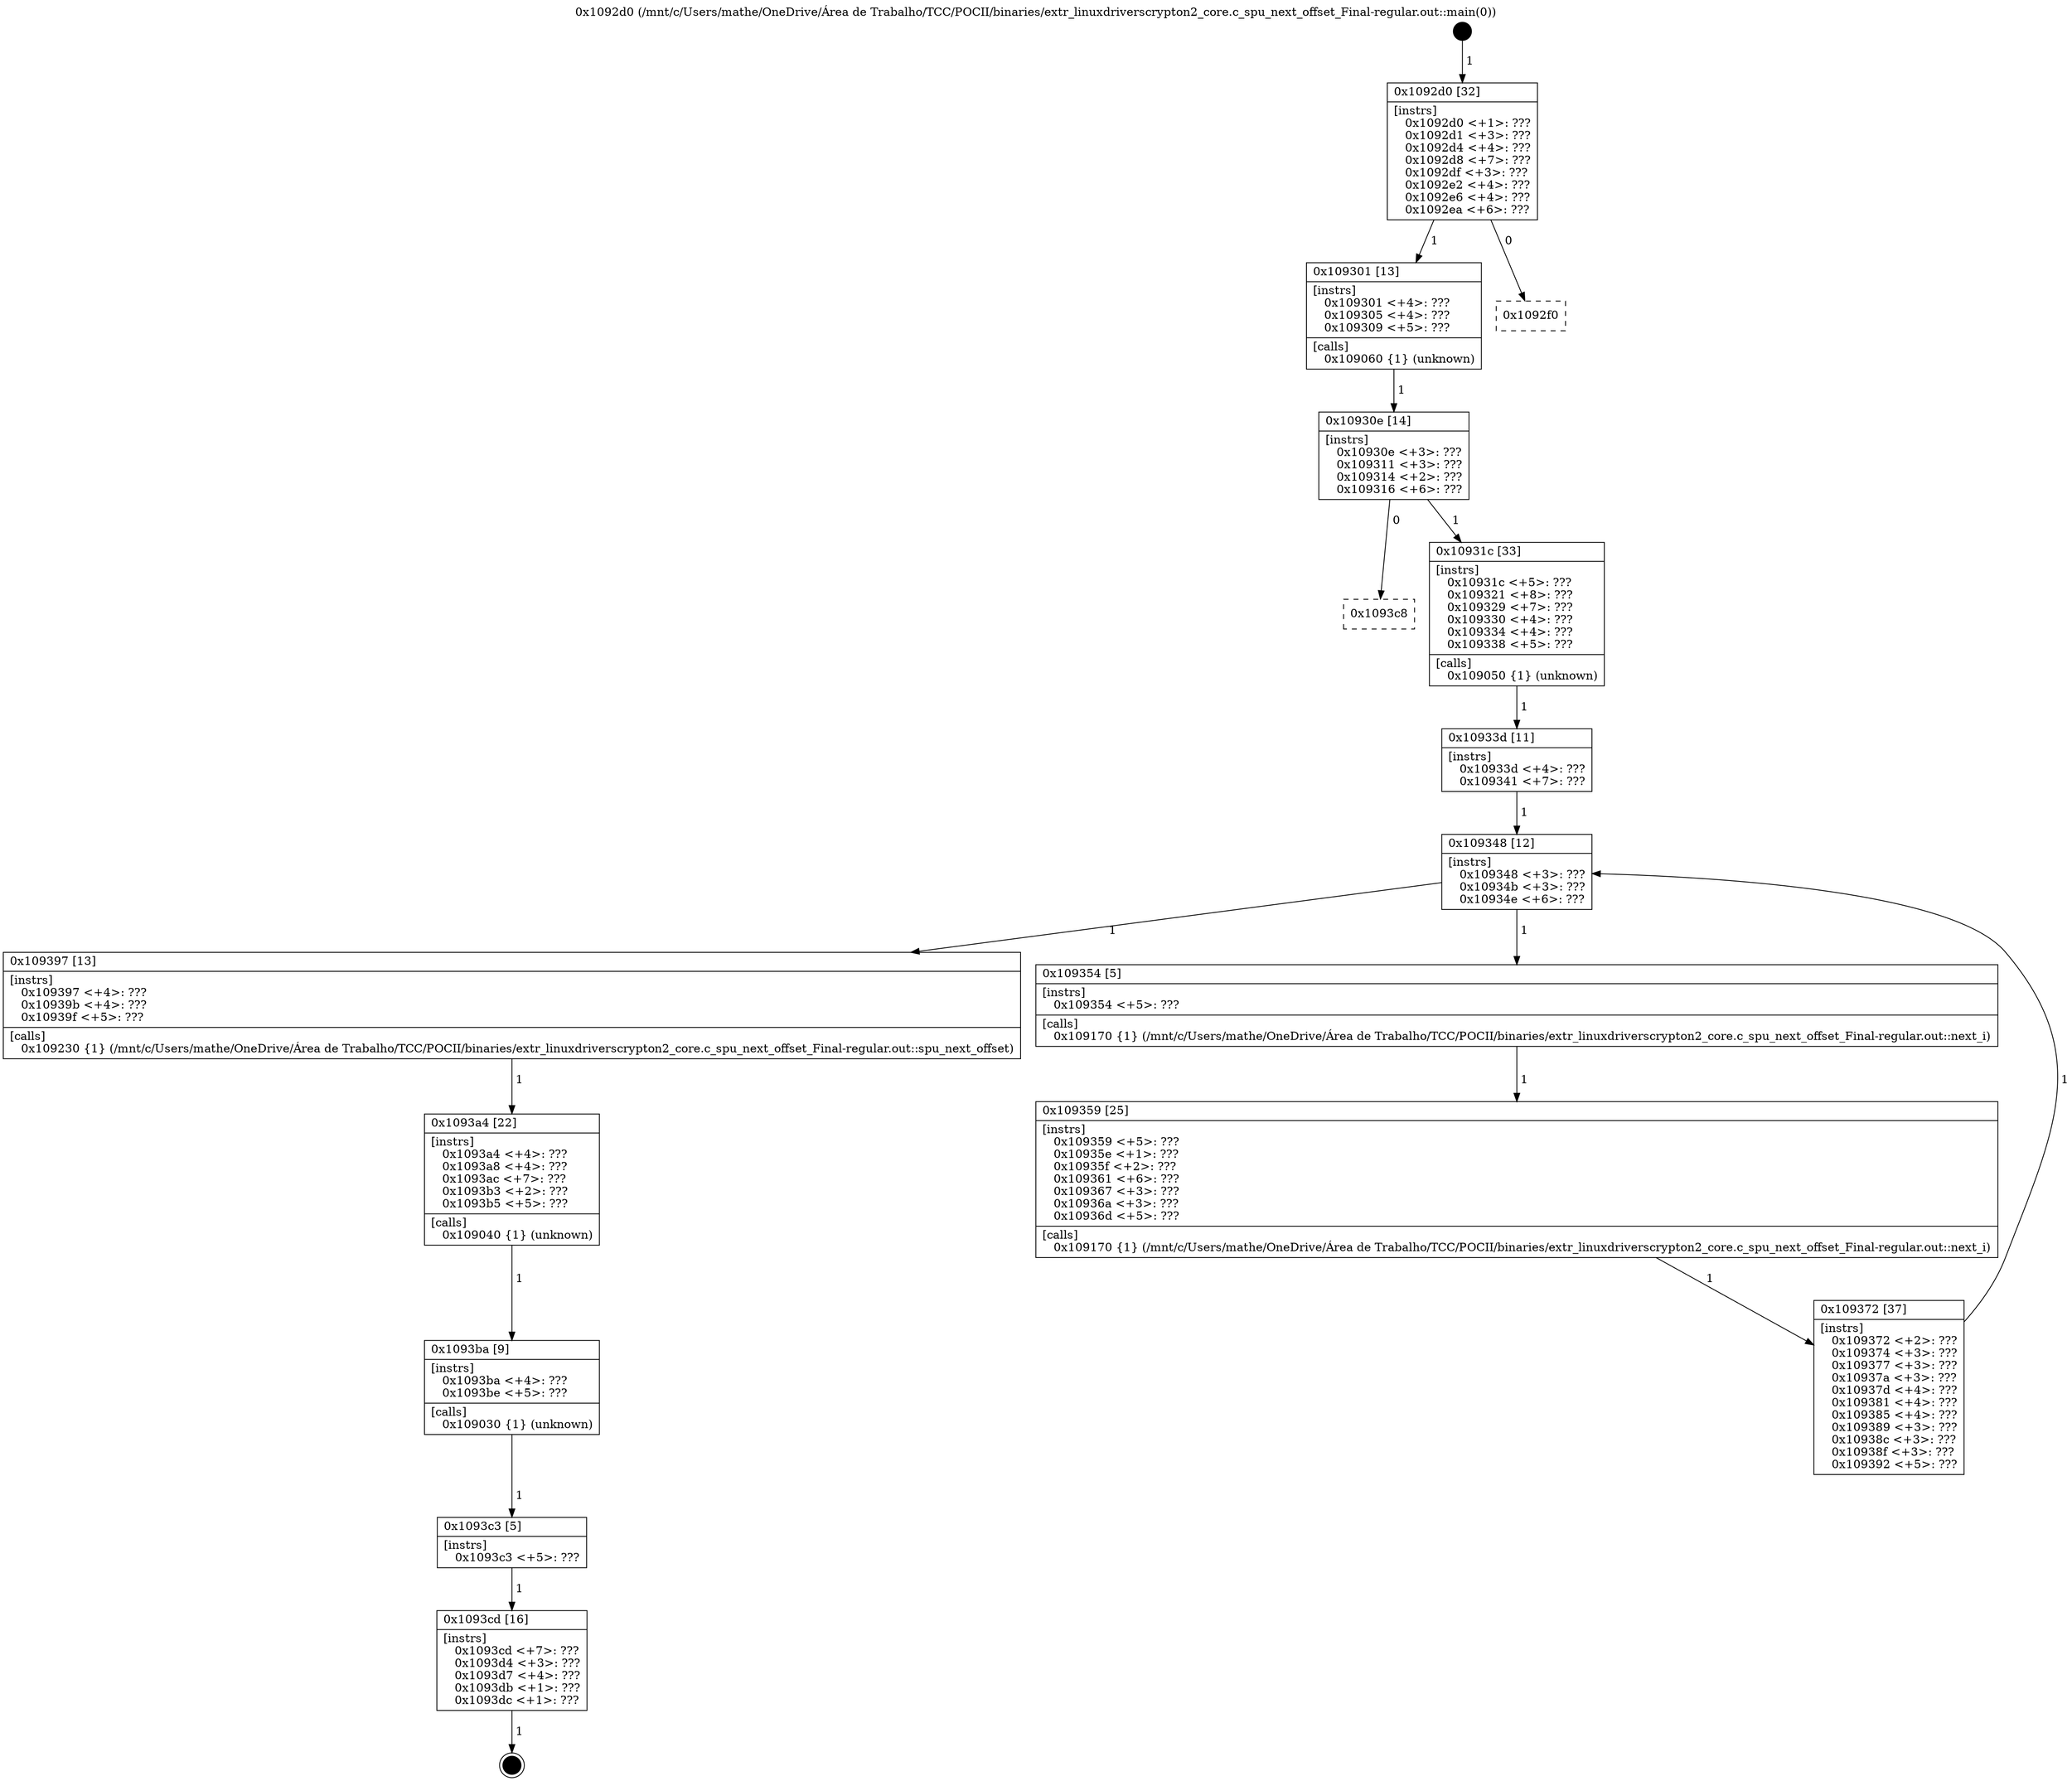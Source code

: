 digraph "0x1092d0" {
  label = "0x1092d0 (/mnt/c/Users/mathe/OneDrive/Área de Trabalho/TCC/POCII/binaries/extr_linuxdriverscrypton2_core.c_spu_next_offset_Final-regular.out::main(0))"
  labelloc = "t"
  node[shape=record]

  Entry [label="",width=0.3,height=0.3,shape=circle,fillcolor=black,style=filled]
  "0x1092d0" [label="{
     0x1092d0 [32]\l
     | [instrs]\l
     &nbsp;&nbsp;0x1092d0 \<+1\>: ???\l
     &nbsp;&nbsp;0x1092d1 \<+3\>: ???\l
     &nbsp;&nbsp;0x1092d4 \<+4\>: ???\l
     &nbsp;&nbsp;0x1092d8 \<+7\>: ???\l
     &nbsp;&nbsp;0x1092df \<+3\>: ???\l
     &nbsp;&nbsp;0x1092e2 \<+4\>: ???\l
     &nbsp;&nbsp;0x1092e6 \<+4\>: ???\l
     &nbsp;&nbsp;0x1092ea \<+6\>: ???\l
  }"]
  "0x109301" [label="{
     0x109301 [13]\l
     | [instrs]\l
     &nbsp;&nbsp;0x109301 \<+4\>: ???\l
     &nbsp;&nbsp;0x109305 \<+4\>: ???\l
     &nbsp;&nbsp;0x109309 \<+5\>: ???\l
     | [calls]\l
     &nbsp;&nbsp;0x109060 \{1\} (unknown)\l
  }"]
  "0x1092f0" [label="{
     0x1092f0\l
  }", style=dashed]
  "0x10930e" [label="{
     0x10930e [14]\l
     | [instrs]\l
     &nbsp;&nbsp;0x10930e \<+3\>: ???\l
     &nbsp;&nbsp;0x109311 \<+3\>: ???\l
     &nbsp;&nbsp;0x109314 \<+2\>: ???\l
     &nbsp;&nbsp;0x109316 \<+6\>: ???\l
  }"]
  "0x1093c8" [label="{
     0x1093c8\l
  }", style=dashed]
  "0x10931c" [label="{
     0x10931c [33]\l
     | [instrs]\l
     &nbsp;&nbsp;0x10931c \<+5\>: ???\l
     &nbsp;&nbsp;0x109321 \<+8\>: ???\l
     &nbsp;&nbsp;0x109329 \<+7\>: ???\l
     &nbsp;&nbsp;0x109330 \<+4\>: ???\l
     &nbsp;&nbsp;0x109334 \<+4\>: ???\l
     &nbsp;&nbsp;0x109338 \<+5\>: ???\l
     | [calls]\l
     &nbsp;&nbsp;0x109050 \{1\} (unknown)\l
  }"]
  Exit [label="",width=0.3,height=0.3,shape=circle,fillcolor=black,style=filled,peripheries=2]
  "0x109348" [label="{
     0x109348 [12]\l
     | [instrs]\l
     &nbsp;&nbsp;0x109348 \<+3\>: ???\l
     &nbsp;&nbsp;0x10934b \<+3\>: ???\l
     &nbsp;&nbsp;0x10934e \<+6\>: ???\l
  }"]
  "0x109397" [label="{
     0x109397 [13]\l
     | [instrs]\l
     &nbsp;&nbsp;0x109397 \<+4\>: ???\l
     &nbsp;&nbsp;0x10939b \<+4\>: ???\l
     &nbsp;&nbsp;0x10939f \<+5\>: ???\l
     | [calls]\l
     &nbsp;&nbsp;0x109230 \{1\} (/mnt/c/Users/mathe/OneDrive/Área de Trabalho/TCC/POCII/binaries/extr_linuxdriverscrypton2_core.c_spu_next_offset_Final-regular.out::spu_next_offset)\l
  }"]
  "0x109354" [label="{
     0x109354 [5]\l
     | [instrs]\l
     &nbsp;&nbsp;0x109354 \<+5\>: ???\l
     | [calls]\l
     &nbsp;&nbsp;0x109170 \{1\} (/mnt/c/Users/mathe/OneDrive/Área de Trabalho/TCC/POCII/binaries/extr_linuxdriverscrypton2_core.c_spu_next_offset_Final-regular.out::next_i)\l
  }"]
  "0x109359" [label="{
     0x109359 [25]\l
     | [instrs]\l
     &nbsp;&nbsp;0x109359 \<+5\>: ???\l
     &nbsp;&nbsp;0x10935e \<+1\>: ???\l
     &nbsp;&nbsp;0x10935f \<+2\>: ???\l
     &nbsp;&nbsp;0x109361 \<+6\>: ???\l
     &nbsp;&nbsp;0x109367 \<+3\>: ???\l
     &nbsp;&nbsp;0x10936a \<+3\>: ???\l
     &nbsp;&nbsp;0x10936d \<+5\>: ???\l
     | [calls]\l
     &nbsp;&nbsp;0x109170 \{1\} (/mnt/c/Users/mathe/OneDrive/Área de Trabalho/TCC/POCII/binaries/extr_linuxdriverscrypton2_core.c_spu_next_offset_Final-regular.out::next_i)\l
  }"]
  "0x109372" [label="{
     0x109372 [37]\l
     | [instrs]\l
     &nbsp;&nbsp;0x109372 \<+2\>: ???\l
     &nbsp;&nbsp;0x109374 \<+3\>: ???\l
     &nbsp;&nbsp;0x109377 \<+3\>: ???\l
     &nbsp;&nbsp;0x10937a \<+3\>: ???\l
     &nbsp;&nbsp;0x10937d \<+4\>: ???\l
     &nbsp;&nbsp;0x109381 \<+4\>: ???\l
     &nbsp;&nbsp;0x109385 \<+4\>: ???\l
     &nbsp;&nbsp;0x109389 \<+3\>: ???\l
     &nbsp;&nbsp;0x10938c \<+3\>: ???\l
     &nbsp;&nbsp;0x10938f \<+3\>: ???\l
     &nbsp;&nbsp;0x109392 \<+5\>: ???\l
  }"]
  "0x10933d" [label="{
     0x10933d [11]\l
     | [instrs]\l
     &nbsp;&nbsp;0x10933d \<+4\>: ???\l
     &nbsp;&nbsp;0x109341 \<+7\>: ???\l
  }"]
  "0x1093a4" [label="{
     0x1093a4 [22]\l
     | [instrs]\l
     &nbsp;&nbsp;0x1093a4 \<+4\>: ???\l
     &nbsp;&nbsp;0x1093a8 \<+4\>: ???\l
     &nbsp;&nbsp;0x1093ac \<+7\>: ???\l
     &nbsp;&nbsp;0x1093b3 \<+2\>: ???\l
     &nbsp;&nbsp;0x1093b5 \<+5\>: ???\l
     | [calls]\l
     &nbsp;&nbsp;0x109040 \{1\} (unknown)\l
  }"]
  "0x1093ba" [label="{
     0x1093ba [9]\l
     | [instrs]\l
     &nbsp;&nbsp;0x1093ba \<+4\>: ???\l
     &nbsp;&nbsp;0x1093be \<+5\>: ???\l
     | [calls]\l
     &nbsp;&nbsp;0x109030 \{1\} (unknown)\l
  }"]
  "0x1093c3" [label="{
     0x1093c3 [5]\l
     | [instrs]\l
     &nbsp;&nbsp;0x1093c3 \<+5\>: ???\l
  }"]
  "0x1093cd" [label="{
     0x1093cd [16]\l
     | [instrs]\l
     &nbsp;&nbsp;0x1093cd \<+7\>: ???\l
     &nbsp;&nbsp;0x1093d4 \<+3\>: ???\l
     &nbsp;&nbsp;0x1093d7 \<+4\>: ???\l
     &nbsp;&nbsp;0x1093db \<+1\>: ???\l
     &nbsp;&nbsp;0x1093dc \<+1\>: ???\l
  }"]
  Entry -> "0x1092d0" [label=" 1"]
  "0x1092d0" -> "0x109301" [label=" 1"]
  "0x1092d0" -> "0x1092f0" [label=" 0"]
  "0x109301" -> "0x10930e" [label=" 1"]
  "0x10930e" -> "0x1093c8" [label=" 0"]
  "0x10930e" -> "0x10931c" [label=" 1"]
  "0x1093cd" -> Exit [label=" 1"]
  "0x10931c" -> "0x10933d" [label=" 1"]
  "0x109348" -> "0x109397" [label=" 1"]
  "0x109348" -> "0x109354" [label=" 1"]
  "0x109354" -> "0x109359" [label=" 1"]
  "0x109359" -> "0x109372" [label=" 1"]
  "0x10933d" -> "0x109348" [label=" 1"]
  "0x109372" -> "0x109348" [label=" 1"]
  "0x109397" -> "0x1093a4" [label=" 1"]
  "0x1093a4" -> "0x1093ba" [label=" 1"]
  "0x1093ba" -> "0x1093c3" [label=" 1"]
  "0x1093c3" -> "0x1093cd" [label=" 1"]
}
